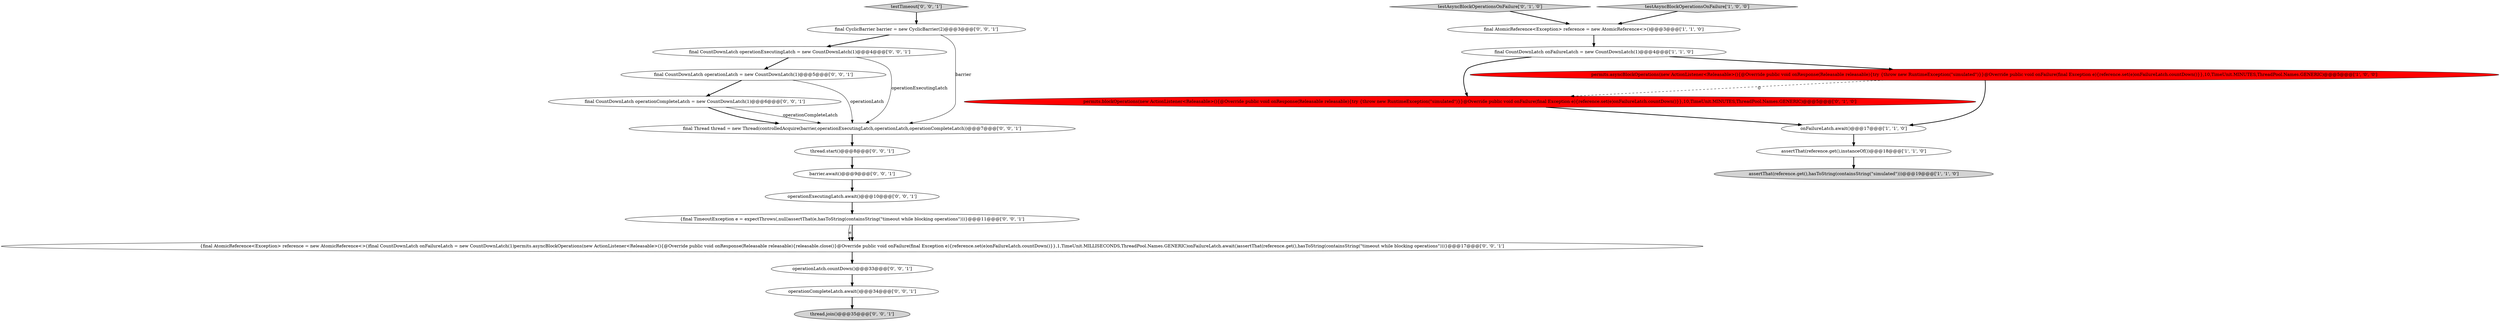 digraph {
22 [style = filled, label = "barrier.await()@@@9@@@['0', '0', '1']", fillcolor = white, shape = ellipse image = "AAA0AAABBB3BBB"];
9 [style = filled, label = "operationExecutingLatch.await()@@@10@@@['0', '0', '1']", fillcolor = white, shape = ellipse image = "AAA0AAABBB3BBB"];
8 [style = filled, label = "testAsyncBlockOperationsOnFailure['0', '1', '0']", fillcolor = lightgray, shape = diamond image = "AAA0AAABBB2BBB"];
4 [style = filled, label = "final CountDownLatch onFailureLatch = new CountDownLatch(1)@@@4@@@['1', '1', '0']", fillcolor = white, shape = ellipse image = "AAA0AAABBB1BBB"];
14 [style = filled, label = "thread.join()@@@35@@@['0', '0', '1']", fillcolor = lightgray, shape = ellipse image = "AAA0AAABBB3BBB"];
1 [style = filled, label = "testAsyncBlockOperationsOnFailure['1', '0', '0']", fillcolor = lightgray, shape = diamond image = "AAA0AAABBB1BBB"];
11 [style = filled, label = "final CountDownLatch operationCompleteLatch = new CountDownLatch(1)@@@6@@@['0', '0', '1']", fillcolor = white, shape = ellipse image = "AAA0AAABBB3BBB"];
6 [style = filled, label = "assertThat(reference.get(),instanceOf())@@@18@@@['1', '1', '0']", fillcolor = white, shape = ellipse image = "AAA0AAABBB1BBB"];
7 [style = filled, label = "permits.blockOperations(new ActionListener<Releasable>(){@Override public void onResponse(Releasable releasable){try {throw new RuntimeException(\"simulated\")}}@Override public void onFailure(final Exception e){reference.set(e)onFailureLatch.countDown()}},10,TimeUnit.MINUTES,ThreadPool.Names.GENERIC)@@@5@@@['0', '1', '0']", fillcolor = red, shape = ellipse image = "AAA1AAABBB2BBB"];
19 [style = filled, label = "final CountDownLatch operationExecutingLatch = new CountDownLatch(1)@@@4@@@['0', '0', '1']", fillcolor = white, shape = ellipse image = "AAA0AAABBB3BBB"];
10 [style = filled, label = "{final TimeoutException e = expectThrows(,null)assertThat(e,hasToString(containsString(\"timeout while blocking operations\")))}@@@11@@@['0', '0', '1']", fillcolor = white, shape = ellipse image = "AAA0AAABBB3BBB"];
13 [style = filled, label = "operationLatch.countDown()@@@33@@@['0', '0', '1']", fillcolor = white, shape = ellipse image = "AAA0AAABBB3BBB"];
5 [style = filled, label = "assertThat(reference.get(),hasToString(containsString(\"simulated\")))@@@19@@@['1', '1', '0']", fillcolor = lightgray, shape = ellipse image = "AAA0AAABBB1BBB"];
17 [style = filled, label = "testTimeout['0', '0', '1']", fillcolor = lightgray, shape = diamond image = "AAA0AAABBB3BBB"];
20 [style = filled, label = "final CountDownLatch operationLatch = new CountDownLatch(1)@@@5@@@['0', '0', '1']", fillcolor = white, shape = ellipse image = "AAA0AAABBB3BBB"];
21 [style = filled, label = "final Thread thread = new Thread(controlledAcquire(barrier,operationExecutingLatch,operationLatch,operationCompleteLatch))@@@7@@@['0', '0', '1']", fillcolor = white, shape = ellipse image = "AAA0AAABBB3BBB"];
2 [style = filled, label = "permits.asyncBlockOperations(new ActionListener<Releasable>(){@Override public void onResponse(Releasable releasable){try {throw new RuntimeException(\"simulated\")}}@Override public void onFailure(final Exception e){reference.set(e)onFailureLatch.countDown()}},10,TimeUnit.MINUTES,ThreadPool.Names.GENERIC)@@@5@@@['1', '0', '0']", fillcolor = red, shape = ellipse image = "AAA1AAABBB1BBB"];
16 [style = filled, label = "{final AtomicReference<Exception> reference = new AtomicReference<>()final CountDownLatch onFailureLatch = new CountDownLatch(1)permits.asyncBlockOperations(new ActionListener<Releasable>(){@Override public void onResponse(Releasable releasable){releasable.close()}@Override public void onFailure(final Exception e){reference.set(e)onFailureLatch.countDown()}},1,TimeUnit.MILLISECONDS,ThreadPool.Names.GENERIC)onFailureLatch.await()assertThat(reference.get(),hasToString(containsString(\"timeout while blocking operations\")))}@@@17@@@['0', '0', '1']", fillcolor = white, shape = ellipse image = "AAA0AAABBB3BBB"];
18 [style = filled, label = "final CyclicBarrier barrier = new CyclicBarrier(2)@@@3@@@['0', '0', '1']", fillcolor = white, shape = ellipse image = "AAA0AAABBB3BBB"];
15 [style = filled, label = "operationCompleteLatch.await()@@@34@@@['0', '0', '1']", fillcolor = white, shape = ellipse image = "AAA0AAABBB3BBB"];
12 [style = filled, label = "thread.start()@@@8@@@['0', '0', '1']", fillcolor = white, shape = ellipse image = "AAA0AAABBB3BBB"];
3 [style = filled, label = "final AtomicReference<Exception> reference = new AtomicReference<>()@@@3@@@['1', '1', '0']", fillcolor = white, shape = ellipse image = "AAA0AAABBB1BBB"];
0 [style = filled, label = "onFailureLatch.await()@@@17@@@['1', '1', '0']", fillcolor = white, shape = ellipse image = "AAA0AAABBB1BBB"];
16->13 [style = bold, label=""];
15->14 [style = bold, label=""];
0->6 [style = bold, label=""];
19->20 [style = bold, label=""];
11->21 [style = bold, label=""];
22->9 [style = bold, label=""];
8->3 [style = bold, label=""];
19->21 [style = solid, label="operationExecutingLatch"];
1->3 [style = bold, label=""];
18->19 [style = bold, label=""];
7->0 [style = bold, label=""];
4->2 [style = bold, label=""];
11->21 [style = solid, label="operationCompleteLatch"];
9->10 [style = bold, label=""];
2->7 [style = dashed, label="0"];
3->4 [style = bold, label=""];
10->16 [style = solid, label="e"];
4->7 [style = bold, label=""];
21->12 [style = bold, label=""];
20->21 [style = solid, label="operationLatch"];
6->5 [style = bold, label=""];
2->0 [style = bold, label=""];
10->16 [style = bold, label=""];
18->21 [style = solid, label="barrier"];
13->15 [style = bold, label=""];
12->22 [style = bold, label=""];
17->18 [style = bold, label=""];
20->11 [style = bold, label=""];
}
